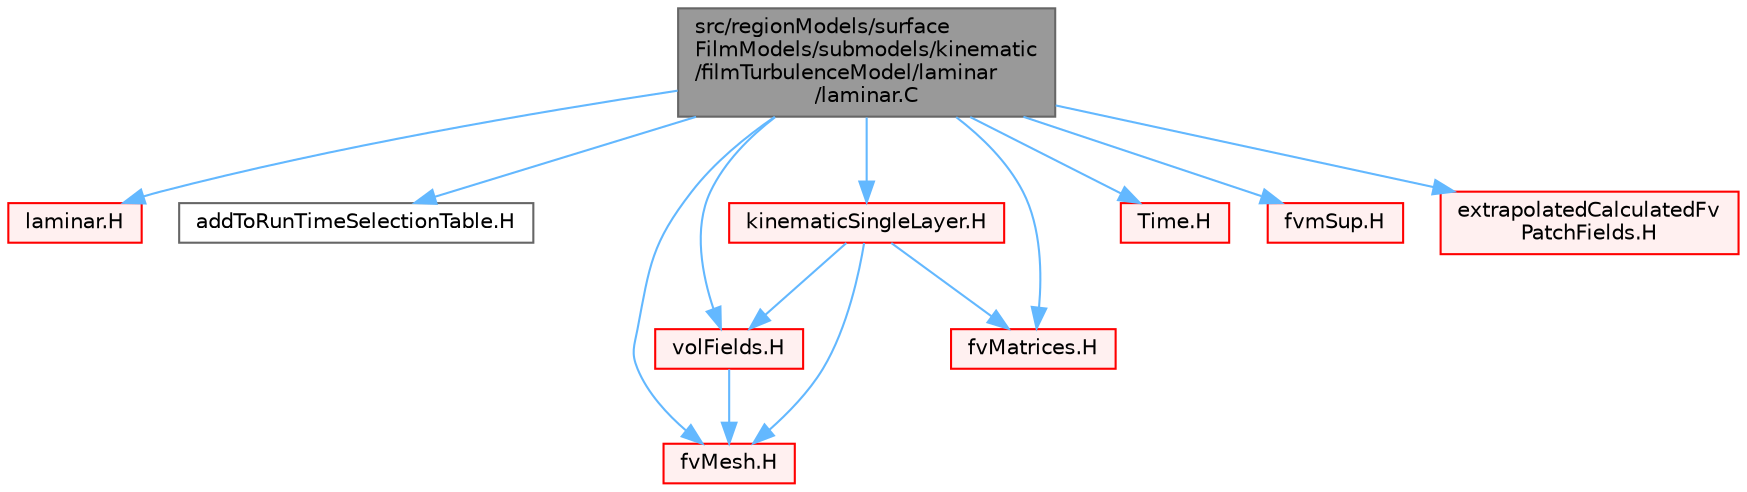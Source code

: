 digraph "src/regionModels/surfaceFilmModels/submodels/kinematic/filmTurbulenceModel/laminar/laminar.C"
{
 // LATEX_PDF_SIZE
  bgcolor="transparent";
  edge [fontname=Helvetica,fontsize=10,labelfontname=Helvetica,labelfontsize=10];
  node [fontname=Helvetica,fontsize=10,shape=box,height=0.2,width=0.4];
  Node1 [id="Node000001",label="src/regionModels/surface\lFilmModels/submodels/kinematic\l/filmTurbulenceModel/laminar\l/laminar.C",height=0.2,width=0.4,color="gray40", fillcolor="grey60", style="filled", fontcolor="black",tooltip=" "];
  Node1 -> Node2 [id="edge1_Node000001_Node000002",color="steelblue1",style="solid",tooltip=" "];
  Node2 [id="Node000002",label="laminar.H",height=0.2,width=0.4,color="red", fillcolor="#FFF0F0", style="filled",URL="$regionModels_2surfaceFilmModels_2submodels_2kinematic_2filmTurbulenceModel_2laminar_2laminar_8H.html",tooltip=" "];
  Node1 -> Node4 [id="edge2_Node000001_Node000004",color="steelblue1",style="solid",tooltip=" "];
  Node4 [id="Node000004",label="addToRunTimeSelectionTable.H",height=0.2,width=0.4,color="grey40", fillcolor="white", style="filled",URL="$addToRunTimeSelectionTable_8H.html",tooltip="Macros for easy insertion into run-time selection tables."];
  Node1 -> Node5 [id="edge3_Node000001_Node000005",color="steelblue1",style="solid",tooltip=" "];
  Node5 [id="Node000005",label="fvMesh.H",height=0.2,width=0.4,color="red", fillcolor="#FFF0F0", style="filled",URL="$fvMesh_8H.html",tooltip=" "];
  Node1 -> Node344 [id="edge4_Node000001_Node000344",color="steelblue1",style="solid",tooltip=" "];
  Node344 [id="Node000344",label="fvMatrices.H",height=0.2,width=0.4,color="red", fillcolor="#FFF0F0", style="filled",URL="$fvMatrices_8H.html",tooltip="A special matrix type and solver, designed for finite volume solutions of scalar equations."];
  Node1 -> Node398 [id="edge5_Node000001_Node000398",color="steelblue1",style="solid",tooltip=" "];
  Node398 [id="Node000398",label="Time.H",height=0.2,width=0.4,color="red", fillcolor="#FFF0F0", style="filled",URL="$Time_8H.html",tooltip=" "];
  Node1 -> Node348 [id="edge6_Node000001_Node000348",color="steelblue1",style="solid",tooltip=" "];
  Node348 [id="Node000348",label="volFields.H",height=0.2,width=0.4,color="red", fillcolor="#FFF0F0", style="filled",URL="$volFields_8H.html",tooltip=" "];
  Node348 -> Node5 [id="edge7_Node000348_Node000005",color="steelblue1",style="solid",tooltip=" "];
  Node1 -> Node424 [id="edge8_Node000001_Node000424",color="steelblue1",style="solid",tooltip=" "];
  Node424 [id="Node000424",label="fvmSup.H",height=0.2,width=0.4,color="red", fillcolor="#FFF0F0", style="filled",URL="$fvmSup_8H.html",tooltip="Calculate the finiteVolume matrix for implicit and explicit sources."];
  Node1 -> Node427 [id="edge9_Node000001_Node000427",color="steelblue1",style="solid",tooltip=" "];
  Node427 [id="Node000427",label="kinematicSingleLayer.H",height=0.2,width=0.4,color="red", fillcolor="#FFF0F0", style="filled",URL="$kinematicSingleLayer_8H.html",tooltip=" "];
  Node427 -> Node5 [id="edge10_Node000427_Node000005",color="steelblue1",style="solid",tooltip=" "];
  Node427 -> Node348 [id="edge11_Node000427_Node000348",color="steelblue1",style="solid",tooltip=" "];
  Node427 -> Node344 [id="edge12_Node000427_Node000344",color="steelblue1",style="solid",tooltip=" "];
  Node1 -> Node483 [id="edge13_Node000001_Node000483",color="steelblue1",style="solid",tooltip=" "];
  Node483 [id="Node000483",label="extrapolatedCalculatedFv\lPatchFields.H",height=0.2,width=0.4,color="red", fillcolor="#FFF0F0", style="filled",URL="$extrapolatedCalculatedFvPatchFields_8H.html",tooltip=" "];
}
